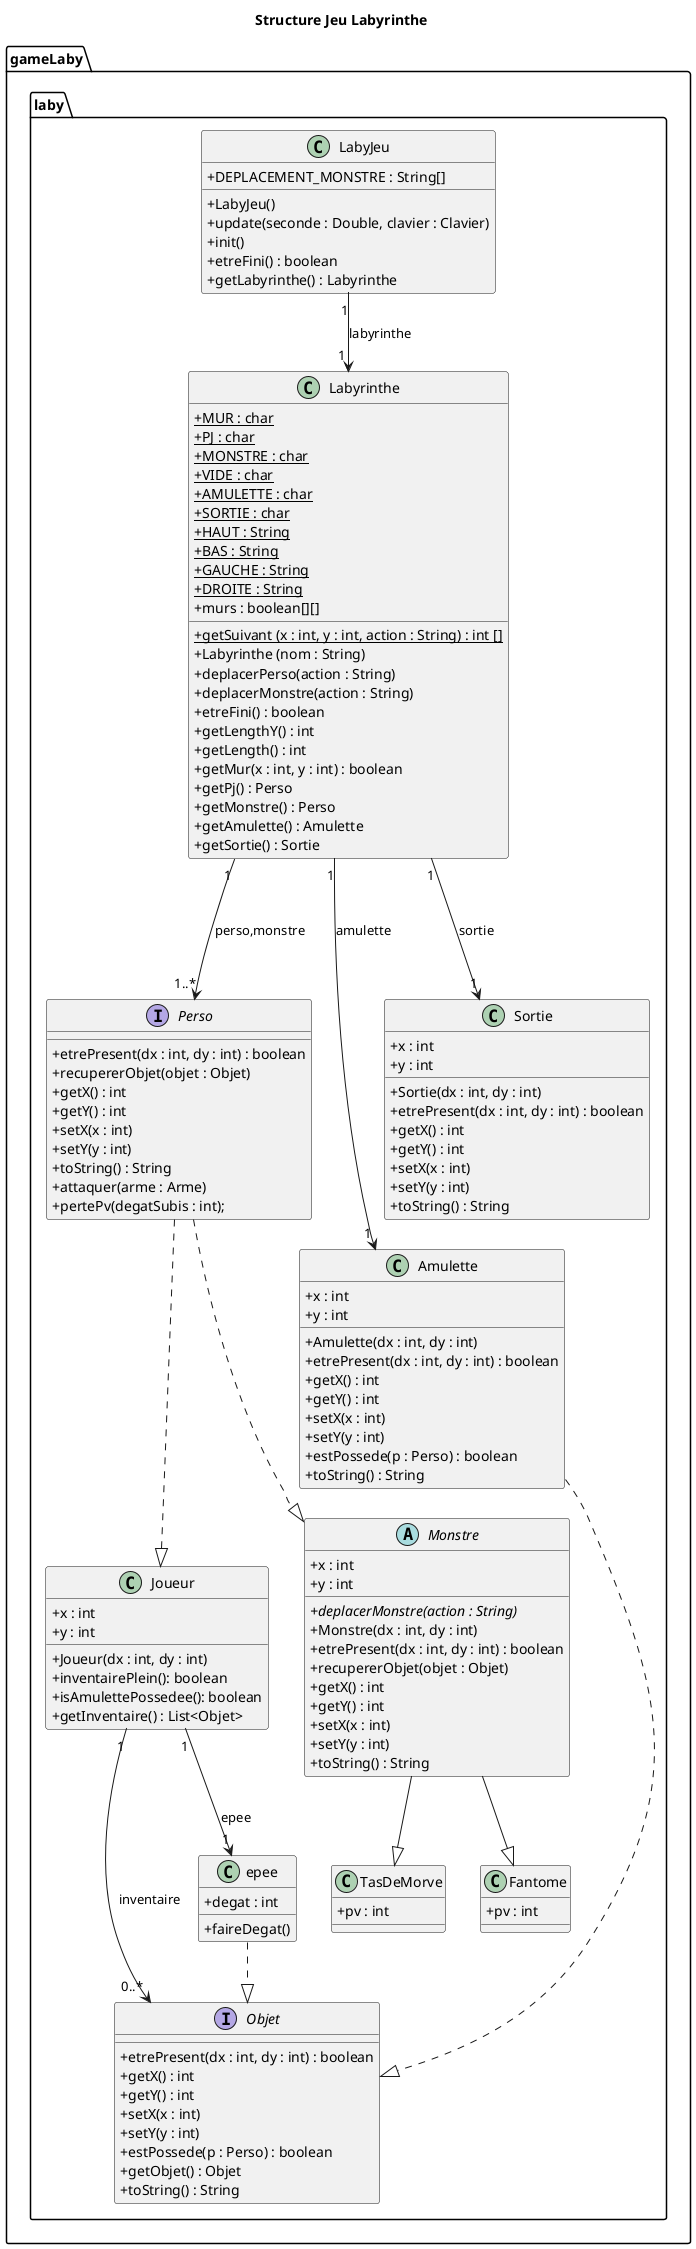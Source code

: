 @startuml
'https://plantuml.com/class-diagram

title Structure Jeu Labyrinthe


package gameLaby.laby{
skinparam classAttributeIconSize 0
class Labyrinthe{
+ {static} MUR : char
+ {static} PJ : char
+ {static} MONSTRE : char
+ {static} VIDE : char
+ {static} AMULETTE : char
+ {static} SORTIE : char
+ {static} HAUT : String
+ {static} BAS : String
+ {static} GAUCHE : String
+ {static} DROITE : String
+ murs : boolean[][]
+ {static} getSuivant (x : int, y : int, action : String) : int []
+ Labyrinthe (nom : String)
+ deplacerPerso(action : String)
+ deplacerMonstre(action : String)
+ etreFini() : boolean
+ getLengthY() : int
+ getLength() : int
+ getMur(x : int, y : int) : boolean
+ getPj() : Perso
+ getMonstre() : Perso
+ getAmulette() : Amulette
+ getSortie() : Sortie
}

class LabyJeu{
+DEPLACEMENT_MONSTRE : String[]
+LabyJeu()
+update(seconde : Double, clavier : Clavier)
+init()
+etreFini() : boolean
+getLabyrinthe() : Labyrinthe
}


interface Perso{
+ etrePresent(dx : int, dy : int) : boolean
+ recupererObjet(objet : Objet)
+ getX() : int
+ getY() : int
+ setX(x : int)
+ setY(y : int)
+ toString() : String
+ attaquer(arme : Arme)
+ pertePv(degatSubis : int);
}

class Amulette{
+ x : int
+ y : int
+ Amulette(dx : int, dy : int)
+ etrePresent(dx : int, dy : int) : boolean
+ getX() : int
+ getY() : int
+ setX(x : int)
+ setY(y : int)
+ estPossede(p : Perso) : boolean
+ toString() : String
}

interface Objet{
+ etrePresent(dx : int, dy : int) : boolean
+ getX() : int
+ getY() : int
+ setX(x : int)
+ setY(y : int)
+ estPossede(p : Perso) : boolean
+ getObjet() : Objet
+ toString() : String
}

class Sortie{
+ x : int
+ y : int
+ Sortie(dx : int, dy : int)
+ etrePresent(dx : int, dy : int) : boolean
+ getX() : int
+ getY() : int
+ setX(x : int)
+ setY(y : int)
+ toString() : String
}
class Joueur{
+ x : int
+ y : int
+ Joueur(dx : int, dy : int)
+ inventairePlein(): boolean
+ isAmulettePossedee(): boolean
+ getInventaire() : List<Objet>
}

abstract Monstre{
+ x : int
+ y : int
+ {abstract} deplacerMonstre(action : String)
+ Monstre(dx : int, dy : int)
+ etrePresent(dx : int, dy : int) : boolean
+ recupererObjet(objet : Objet)
+ getX() : int
+ getY() : int
+ setX(x : int)
+ setY(y : int)
+ toString() : String
}
class TasDeMorve{
+ pv : int
}

class Fantome{
+ pv : int
}

class epee{
+ degat : int
+ faireDegat()
}
}




LabyJeu "1" --> "1 " Labyrinthe : labyrinthe
Labyrinthe "1" ---> "1..*" Perso : perso,monstre
Labyrinthe "1" ---> "1" Sortie : sortie
Labyrinthe "1" ---> "1" Amulette : amulette
Amulette  ..|>  Objet
Joueur "1"--> "0..*"Objet : inventaire
Perso  ..|>  Joueur

Perso  ..|>  Monstre
Monstre --|> TasDeMorve
Monstre --|> Fantome
epee ..|> Objet
Joueur "1" --> "1" epee : "epee"





@enduml